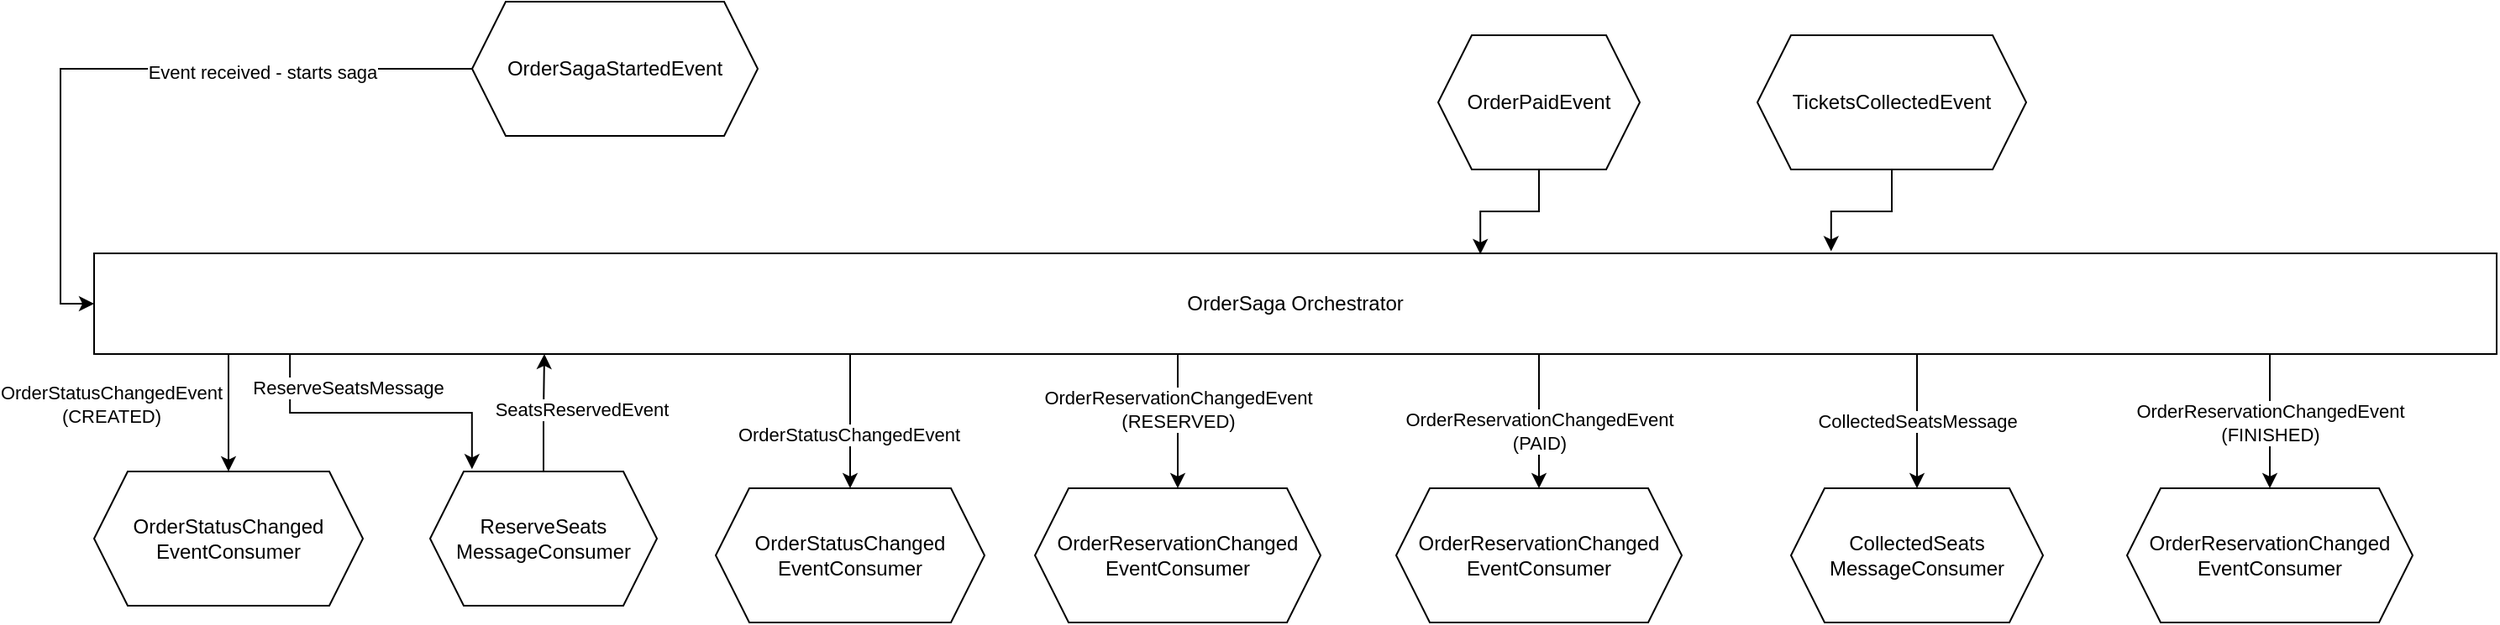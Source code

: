 <mxfile version="18.0.0" type="device" pages="4"><diagram id="8Aqk1oKVkwA3UuF7QrFr" name="Happy path"><mxGraphModel dx="1673" dy="1996" grid="1" gridSize="10" guides="1" tooltips="1" connect="1" arrows="1" fold="1" page="1" pageScale="1" pageWidth="850" pageHeight="1100" math="0" shadow="0"><root><mxCell id="0"/><mxCell id="1" parent="0"/><mxCell id="0vGVAWkNPpgF9zbjtXAE-17" style="edgeStyle=orthogonalEdgeStyle;rounded=0;orthogonalLoop=1;jettySize=auto;html=1;entryX=0.5;entryY=0;entryDx=0;entryDy=0;" parent="1" source="0vGVAWkNPpgF9zbjtXAE-11" target="0vGVAWkNPpgF9zbjtXAE-16" edge="1"><mxGeometry relative="1" as="geometry"><Array as="points"><mxPoint x="260" y="120"/><mxPoint x="260" y="120"/></Array></mxGeometry></mxCell><mxCell id="0vGVAWkNPpgF9zbjtXAE-19" value="OrderStatusChangedEvent&lt;br&gt;(CREATED)" style="edgeLabel;html=1;align=center;verticalAlign=middle;resizable=0;points=[];" parent="0vGVAWkNPpgF9zbjtXAE-17" vertex="1" connectable="0"><mxGeometry x="-0.28" relative="1" as="geometry"><mxPoint x="-70" y="5" as="offset"/></mxGeometry></mxCell><mxCell id="0vGVAWkNPpgF9zbjtXAE-21" style="edgeStyle=orthogonalEdgeStyle;rounded=0;orthogonalLoop=1;jettySize=auto;html=1;entryX=0.21;entryY=-0.017;entryDx=0;entryDy=0;entryPerimeter=0;" parent="1" edge="1"><mxGeometry relative="1" as="geometry"><mxPoint x="296.58" y="110" as="sourcePoint"/><mxPoint x="404.93" y="178.64" as="targetPoint"/><Array as="points"><mxPoint x="296.58" y="145"/><mxPoint x="404.58" y="145"/></Array></mxGeometry></mxCell><mxCell id="0vGVAWkNPpgF9zbjtXAE-22" value="ReserveSeatsMessage" style="edgeLabel;html=1;align=center;verticalAlign=middle;resizable=0;points=[];" parent="0vGVAWkNPpgF9zbjtXAE-21" vertex="1" connectable="0"><mxGeometry x="-0.313" y="2" relative="1" as="geometry"><mxPoint x="8" y="-13" as="offset"/></mxGeometry></mxCell><mxCell id="0vGVAWkNPpgF9zbjtXAE-29" style="edgeStyle=orthogonalEdgeStyle;rounded=0;orthogonalLoop=1;jettySize=auto;html=1;entryX=0.5;entryY=0;entryDx=0;entryDy=0;" parent="1" source="0vGVAWkNPpgF9zbjtXAE-11" target="0vGVAWkNPpgF9zbjtXAE-28" edge="1"><mxGeometry relative="1" as="geometry"><Array as="points"><mxPoint x="630" y="120"/><mxPoint x="630" y="120"/></Array></mxGeometry></mxCell><mxCell id="0vGVAWkNPpgF9zbjtXAE-30" value="&lt;span style=&quot;color: rgba(0 , 0 , 0 , 0) ; font-family: monospace ; font-size: 0px ; background-color: rgb(248 , 249 , 250)&quot;&gt;%3CmxGraphModel%3E%3Croot%3E%3CmxCell%20id%3D%220%22%2F%3E%3CmxCell%20id%3D%221%22%20parent%3D%220%22%2F%3E%3CmxCell%20id%3D%222%22%20value%3D%22OrderStatusChangedEvent%22%20style%3D%22edgeLabel%3Bhtml%3D1%3Balign%3Dcenter%3BverticalAlign%3Dmiddle%3Bresizable%3D0%3Bpoints%3D%5B%5D%3B%22%20vertex%3D%221%22%20connectable%3D%220%22%20parent%3D%221%22%3E%3CmxGeometry%20x%3D%22190%22%20y%3D%22140%22%20as%3D%22geometry%22%2F%3E%3C%2FmxCell%3E%3C%2Froot%3E%3C%2FmxGraphModel%3E&lt;/span&gt;" style="edgeLabel;html=1;align=center;verticalAlign=middle;resizable=0;points=[];" parent="0vGVAWkNPpgF9zbjtXAE-29" vertex="1" connectable="0"><mxGeometry x="0.25" y="1" relative="1" as="geometry"><mxPoint as="offset"/></mxGeometry></mxCell><mxCell id="0vGVAWkNPpgF9zbjtXAE-31" value="OrderStatusChangedEvent" style="edgeLabel;html=1;align=center;verticalAlign=middle;resizable=0;points=[];" parent="0vGVAWkNPpgF9zbjtXAE-29" vertex="1" connectable="0"><mxGeometry x="0.2" y="-1" relative="1" as="geometry"><mxPoint as="offset"/></mxGeometry></mxCell><mxCell id="0vGVAWkNPpgF9zbjtXAE-33" style="edgeStyle=orthogonalEdgeStyle;rounded=0;orthogonalLoop=1;jettySize=auto;html=1;" parent="1" source="0vGVAWkNPpgF9zbjtXAE-11" target="0vGVAWkNPpgF9zbjtXAE-32" edge="1"><mxGeometry relative="1" as="geometry"><Array as="points"><mxPoint x="825" y="150"/><mxPoint x="825" y="150"/></Array></mxGeometry></mxCell><mxCell id="0vGVAWkNPpgF9zbjtXAE-34" value="OrderReservationChangedEvent&lt;br&gt;(RESERVED)" style="edgeLabel;html=1;align=center;verticalAlign=middle;resizable=0;points=[];" parent="0vGVAWkNPpgF9zbjtXAE-33" vertex="1" connectable="0"><mxGeometry x="-0.176" relative="1" as="geometry"><mxPoint as="offset"/></mxGeometry></mxCell><mxCell id="0vGVAWkNPpgF9zbjtXAE-39" style="edgeStyle=orthogonalEdgeStyle;rounded=0;orthogonalLoop=1;jettySize=auto;html=1;entryX=0.5;entryY=0;entryDx=0;entryDy=0;" parent="1" source="0vGVAWkNPpgF9zbjtXAE-11" target="0vGVAWkNPpgF9zbjtXAE-38" edge="1"><mxGeometry relative="1" as="geometry"><Array as="points"><mxPoint x="1040" y="140"/><mxPoint x="1040" y="140"/></Array></mxGeometry></mxCell><mxCell id="0vGVAWkNPpgF9zbjtXAE-40" value="OrderReservationChangedEvent&lt;br&gt;(PAID)" style="edgeLabel;html=1;align=center;verticalAlign=middle;resizable=0;points=[];" parent="0vGVAWkNPpgF9zbjtXAE-39" vertex="1" connectable="0"><mxGeometry x="0.142" relative="1" as="geometry"><mxPoint as="offset"/></mxGeometry></mxCell><mxCell id="0vGVAWkNPpgF9zbjtXAE-51" style="edgeStyle=orthogonalEdgeStyle;rounded=0;orthogonalLoop=1;jettySize=auto;html=1;" parent="1" source="0vGVAWkNPpgF9zbjtXAE-11" target="0vGVAWkNPpgF9zbjtXAE-46" edge="1"><mxGeometry relative="1" as="geometry"><Array as="points"><mxPoint x="1265" y="130"/><mxPoint x="1265" y="130"/></Array></mxGeometry></mxCell><mxCell id="0vGVAWkNPpgF9zbjtXAE-52" value="CollectedSeatsMessage" style="edgeLabel;html=1;align=center;verticalAlign=middle;resizable=0;points=[];" parent="0vGVAWkNPpgF9zbjtXAE-51" vertex="1" connectable="0"><mxGeometry x="-0.292" y="1" relative="1" as="geometry"><mxPoint x="-1" y="11" as="offset"/></mxGeometry></mxCell><mxCell id="0vGVAWkNPpgF9zbjtXAE-11" value="OrderSaga Orchestrator" style="rounded=0;whiteSpace=wrap;html=1;" parent="1" vertex="1"><mxGeometry x="180" y="50" width="1430" height="60" as="geometry"/></mxCell><mxCell id="0vGVAWkNPpgF9zbjtXAE-14" style="edgeStyle=orthogonalEdgeStyle;rounded=0;orthogonalLoop=1;jettySize=auto;html=1;entryX=0;entryY=0.5;entryDx=0;entryDy=0;" parent="1" source="0vGVAWkNPpgF9zbjtXAE-12" target="0vGVAWkNPpgF9zbjtXAE-11" edge="1"><mxGeometry relative="1" as="geometry"><Array as="points"><mxPoint x="160" y="-60"/><mxPoint x="160" y="80"/></Array></mxGeometry></mxCell><mxCell id="0vGVAWkNPpgF9zbjtXAE-15" value="Event received - starts saga" style="edgeLabel;html=1;align=center;verticalAlign=middle;resizable=0;points=[];" parent="0vGVAWkNPpgF9zbjtXAE-14" vertex="1" connectable="0"><mxGeometry x="0.291" relative="1" as="geometry"><mxPoint x="120" y="-15" as="offset"/></mxGeometry></mxCell><mxCell id="0vGVAWkNPpgF9zbjtXAE-12" value="OrderSagaStartedEvent" style="shape=hexagon;perimeter=hexagonPerimeter2;whiteSpace=wrap;html=1;fixedSize=1;" parent="1" vertex="1"><mxGeometry x="405" y="-100" width="170" height="80" as="geometry"/></mxCell><mxCell id="0vGVAWkNPpgF9zbjtXAE-16" value="OrderStatusChanged&lt;br&gt;EventConsumer" style="shape=hexagon;perimeter=hexagonPerimeter2;whiteSpace=wrap;html=1;fixedSize=1;" parent="1" vertex="1"><mxGeometry x="180" y="180" width="160" height="80" as="geometry"/></mxCell><mxCell id="0vGVAWkNPpgF9zbjtXAE-23" style="edgeStyle=orthogonalEdgeStyle;rounded=0;orthogonalLoop=1;jettySize=auto;html=1;" parent="1" source="0vGVAWkNPpgF9zbjtXAE-20" edge="1"><mxGeometry relative="1" as="geometry"><mxPoint x="448" y="110" as="targetPoint"/><Array as="points"><mxPoint x="448" y="145"/><mxPoint x="448" y="110"/></Array></mxGeometry></mxCell><mxCell id="0vGVAWkNPpgF9zbjtXAE-24" value="SeatsReservedEvent" style="edgeLabel;html=1;align=center;verticalAlign=middle;resizable=0;points=[];" parent="0vGVAWkNPpgF9zbjtXAE-23" vertex="1" connectable="0"><mxGeometry x="0.282" y="-1" relative="1" as="geometry"><mxPoint x="21" y="7" as="offset"/></mxGeometry></mxCell><mxCell id="0vGVAWkNPpgF9zbjtXAE-20" value="ReserveSeats&lt;br&gt;MessageConsumer" style="shape=hexagon;perimeter=hexagonPerimeter2;whiteSpace=wrap;html=1;fixedSize=1;" parent="1" vertex="1"><mxGeometry x="380" y="180" width="135" height="80" as="geometry"/></mxCell><mxCell id="0vGVAWkNPpgF9zbjtXAE-28" value="OrderStatusChanged&lt;br&gt;EventConsumer" style="shape=hexagon;perimeter=hexagonPerimeter2;whiteSpace=wrap;html=1;fixedSize=1;" parent="1" vertex="1"><mxGeometry x="550" y="190" width="160" height="80" as="geometry"/></mxCell><mxCell id="0vGVAWkNPpgF9zbjtXAE-32" value="OrderReservationChanged&lt;br&gt;EventConsumer" style="shape=hexagon;perimeter=hexagonPerimeter2;whiteSpace=wrap;html=1;fixedSize=1;" parent="1" vertex="1"><mxGeometry x="740" y="190" width="170" height="80" as="geometry"/></mxCell><mxCell id="0vGVAWkNPpgF9zbjtXAE-36" style="edgeStyle=orthogonalEdgeStyle;rounded=0;orthogonalLoop=1;jettySize=auto;html=1;entryX=0.577;entryY=0.008;entryDx=0;entryDy=0;entryPerimeter=0;" parent="1" source="0vGVAWkNPpgF9zbjtXAE-35" target="0vGVAWkNPpgF9zbjtXAE-11" edge="1"><mxGeometry relative="1" as="geometry"/></mxCell><mxCell id="0vGVAWkNPpgF9zbjtXAE-35" value="OrderPaidEvent" style="shape=hexagon;perimeter=hexagonPerimeter2;whiteSpace=wrap;html=1;fixedSize=1;" parent="1" vertex="1"><mxGeometry x="980" y="-80" width="120" height="80" as="geometry"/></mxCell><mxCell id="0vGVAWkNPpgF9zbjtXAE-38" value="OrderReservationChanged&lt;br&gt;EventConsumer" style="shape=hexagon;perimeter=hexagonPerimeter2;whiteSpace=wrap;html=1;fixedSize=1;" parent="1" vertex="1"><mxGeometry x="955" y="190" width="170" height="80" as="geometry"/></mxCell><mxCell id="0vGVAWkNPpgF9zbjtXAE-42" style="edgeStyle=orthogonalEdgeStyle;rounded=0;orthogonalLoop=1;jettySize=auto;html=1;entryX=0.723;entryY=-0.021;entryDx=0;entryDy=0;entryPerimeter=0;" parent="1" source="0vGVAWkNPpgF9zbjtXAE-41" target="0vGVAWkNPpgF9zbjtXAE-11" edge="1"><mxGeometry relative="1" as="geometry"/></mxCell><mxCell id="0vGVAWkNPpgF9zbjtXAE-41" value="TicketsCollectedEvent" style="shape=hexagon;perimeter=hexagonPerimeter2;whiteSpace=wrap;html=1;fixedSize=1;" parent="1" vertex="1"><mxGeometry x="1170" y="-80" width="160" height="80" as="geometry"/></mxCell><mxCell id="0vGVAWkNPpgF9zbjtXAE-46" value="CollectedSeats&lt;br&gt;MessageConsumer" style="shape=hexagon;perimeter=hexagonPerimeter2;whiteSpace=wrap;html=1;fixedSize=1;" parent="1" vertex="1"><mxGeometry x="1190" y="190" width="150" height="80" as="geometry"/></mxCell><mxCell id="0vGVAWkNPpgF9zbjtXAE-48" style="edgeStyle=orthogonalEdgeStyle;rounded=0;orthogonalLoop=1;jettySize=auto;html=1;entryX=0.5;entryY=0;entryDx=0;entryDy=0;" parent="1" target="0vGVAWkNPpgF9zbjtXAE-50" edge="1"><mxGeometry relative="1" as="geometry"><mxPoint x="1475" y="110" as="sourcePoint"/><Array as="points"><mxPoint x="1475" y="150"/><mxPoint x="1475" y="150"/></Array></mxGeometry></mxCell><mxCell id="0vGVAWkNPpgF9zbjtXAE-49" value="OrderReservationChangedEvent&lt;br&gt;(FINISHED)" style="edgeLabel;html=1;align=center;verticalAlign=middle;resizable=0;points=[];" parent="0vGVAWkNPpgF9zbjtXAE-48" vertex="1" connectable="0"><mxGeometry x="0.233" relative="1" as="geometry"><mxPoint y="-9" as="offset"/></mxGeometry></mxCell><mxCell id="0vGVAWkNPpgF9zbjtXAE-50" value="OrderReservationChanged&lt;br&gt;EventConsumer" style="shape=hexagon;perimeter=hexagonPerimeter2;whiteSpace=wrap;html=1;fixedSize=1;" parent="1" vertex="1"><mxGeometry x="1390" y="190" width="170" height="80" as="geometry"/></mxCell></root></mxGraphModel></diagram><diagram id="GhT7VVi6SAv2At4b1DjP" name="Reservation of seats failed"><mxGraphModel dx="1422" dy="1862" grid="1" gridSize="10" guides="1" tooltips="1" connect="1" arrows="1" fold="1" page="1" pageScale="1" pageWidth="850" pageHeight="1100" math="0" shadow="0"><root><mxCell id="0"/><mxCell id="1" parent="0"/><mxCell id="F_nuHLuOwWAxCvAClnSP-1" style="edgeStyle=orthogonalEdgeStyle;rounded=0;orthogonalLoop=1;jettySize=auto;html=1;entryX=0.5;entryY=0;entryDx=0;entryDy=0;" parent="1" source="F_nuHLuOwWAxCvAClnSP-14" target="F_nuHLuOwWAxCvAClnSP-18" edge="1"><mxGeometry relative="1" as="geometry"><Array as="points"><mxPoint x="260" y="120"/><mxPoint x="260" y="120"/></Array></mxGeometry></mxCell><mxCell id="F_nuHLuOwWAxCvAClnSP-2" value="OrderStatusChangedEvent&lt;br&gt;(CREATED)" style="edgeLabel;html=1;align=center;verticalAlign=middle;resizable=0;points=[];" parent="F_nuHLuOwWAxCvAClnSP-1" vertex="1" connectable="0"><mxGeometry x="-0.28" relative="1" as="geometry"><mxPoint x="-70" y="5" as="offset"/></mxGeometry></mxCell><mxCell id="F_nuHLuOwWAxCvAClnSP-3" style="edgeStyle=orthogonalEdgeStyle;rounded=0;orthogonalLoop=1;jettySize=auto;html=1;entryX=0.21;entryY=-0.017;entryDx=0;entryDy=0;entryPerimeter=0;" parent="1" edge="1"><mxGeometry relative="1" as="geometry"><mxPoint x="296.58" y="110" as="sourcePoint"/><mxPoint x="404.93" y="178.64" as="targetPoint"/><Array as="points"><mxPoint x="296.58" y="145"/><mxPoint x="404.58" y="145"/></Array></mxGeometry></mxCell><mxCell id="F_nuHLuOwWAxCvAClnSP-4" value="ReserveSeatsMessage" style="edgeLabel;html=1;align=center;verticalAlign=middle;resizable=0;points=[];" parent="F_nuHLuOwWAxCvAClnSP-3" vertex="1" connectable="0"><mxGeometry x="-0.313" y="2" relative="1" as="geometry"><mxPoint x="8" y="-13" as="offset"/></mxGeometry></mxCell><mxCell id="F_nuHLuOwWAxCvAClnSP-36" style="edgeStyle=orthogonalEdgeStyle;rounded=0;orthogonalLoop=1;jettySize=auto;html=1;entryX=0.5;entryY=0;entryDx=0;entryDy=0;" parent="1" source="F_nuHLuOwWAxCvAClnSP-14" target="F_nuHLuOwWAxCvAClnSP-35" edge="1"><mxGeometry relative="1" as="geometry"><Array as="points"><mxPoint x="720" y="180"/></Array></mxGeometry></mxCell><mxCell id="F_nuHLuOwWAxCvAClnSP-37" value="OrderStatusChangedEvent&lt;br&gt;(FAILED)" style="edgeLabel;html=1;align=center;verticalAlign=middle;resizable=0;points=[];" parent="F_nuHLuOwWAxCvAClnSP-36" vertex="1" connectable="0"><mxGeometry x="0.317" y="4" relative="1" as="geometry"><mxPoint x="-4" y="-16" as="offset"/></mxGeometry></mxCell><mxCell id="F_nuHLuOwWAxCvAClnSP-14" value="OrderSaga Orchestrator" style="rounded=0;whiteSpace=wrap;html=1;" parent="1" vertex="1"><mxGeometry x="180" y="50" width="620" height="60" as="geometry"/></mxCell><mxCell id="F_nuHLuOwWAxCvAClnSP-15" style="edgeStyle=orthogonalEdgeStyle;rounded=0;orthogonalLoop=1;jettySize=auto;html=1;entryX=0;entryY=0.5;entryDx=0;entryDy=0;" parent="1" source="F_nuHLuOwWAxCvAClnSP-17" target="F_nuHLuOwWAxCvAClnSP-14" edge="1"><mxGeometry relative="1" as="geometry"><Array as="points"><mxPoint x="160" y="-60"/><mxPoint x="160" y="80"/></Array></mxGeometry></mxCell><mxCell id="F_nuHLuOwWAxCvAClnSP-16" value="Event received - starts saga" style="edgeLabel;html=1;align=center;verticalAlign=middle;resizable=0;points=[];" parent="F_nuHLuOwWAxCvAClnSP-15" vertex="1" connectable="0"><mxGeometry x="0.291" relative="1" as="geometry"><mxPoint x="120" y="-6" as="offset"/></mxGeometry></mxCell><mxCell id="F_nuHLuOwWAxCvAClnSP-17" value="OrderSagaStartedEvent" style="shape=hexagon;perimeter=hexagonPerimeter2;whiteSpace=wrap;html=1;fixedSize=1;" parent="1" vertex="1"><mxGeometry x="405" y="-100" width="170" height="80" as="geometry"/></mxCell><mxCell id="F_nuHLuOwWAxCvAClnSP-18" value="OrderStatusChanged&lt;br&gt;EventConsumer" style="shape=hexagon;perimeter=hexagonPerimeter2;whiteSpace=wrap;html=1;fixedSize=1;" parent="1" vertex="1"><mxGeometry x="180" y="180" width="160" height="80" as="geometry"/></mxCell><mxCell id="F_nuHLuOwWAxCvAClnSP-33" style="edgeStyle=orthogonalEdgeStyle;rounded=0;orthogonalLoop=1;jettySize=auto;html=1;" parent="1" source="F_nuHLuOwWAxCvAClnSP-21" edge="1"><mxGeometry relative="1" as="geometry"><mxPoint x="448" y="120" as="targetPoint"/></mxGeometry></mxCell><mxCell id="F_nuHLuOwWAxCvAClnSP-34" value="SeatsReservationRejectedEvent" style="edgeLabel;html=1;align=center;verticalAlign=middle;resizable=0;points=[];" parent="F_nuHLuOwWAxCvAClnSP-33" vertex="1" connectable="0"><mxGeometry x="-0.275" y="-1" relative="1" as="geometry"><mxPoint x="82" y="-8" as="offset"/></mxGeometry></mxCell><mxCell id="F_nuHLuOwWAxCvAClnSP-21" value="ReserveSeats&lt;br&gt;MessageConsumer" style="shape=hexagon;perimeter=hexagonPerimeter2;whiteSpace=wrap;html=1;fixedSize=1;" parent="1" vertex="1"><mxGeometry x="380" y="180" width="135" height="80" as="geometry"/></mxCell><mxCell id="F_nuHLuOwWAxCvAClnSP-35" value="OrderStatusChanged&lt;br&gt;EventConsumer" style="shape=hexagon;perimeter=hexagonPerimeter2;whiteSpace=wrap;html=1;fixedSize=1;" parent="1" vertex="1"><mxGeometry x="640" y="180" width="160" height="80" as="geometry"/></mxCell></root></mxGraphModel></diagram><diagram id="JMdaFp5V2_ytpZt5IXB1" name="Order cancelled - before payment"><mxGraphModel dx="1422" dy="1862" grid="1" gridSize="10" guides="1" tooltips="1" connect="1" arrows="1" fold="1" page="1" pageScale="1" pageWidth="850" pageHeight="1100" math="0" shadow="0"><root><mxCell id="0"/><mxCell id="1" parent="0"/><mxCell id="n4nNn3lkwGMtzFXOKCyg-1" style="edgeStyle=orthogonalEdgeStyle;rounded=0;orthogonalLoop=1;jettySize=auto;html=1;entryX=0.5;entryY=0;entryDx=0;entryDy=0;" parent="1" source="n4nNn3lkwGMtzFXOKCyg-14" target="n4nNn3lkwGMtzFXOKCyg-18" edge="1"><mxGeometry relative="1" as="geometry"><Array as="points"><mxPoint x="260" y="120"/><mxPoint x="260" y="120"/></Array></mxGeometry></mxCell><mxCell id="n4nNn3lkwGMtzFXOKCyg-2" value="OrderStatusChangedEvent&lt;br&gt;(CREATED)" style="edgeLabel;html=1;align=center;verticalAlign=middle;resizable=0;points=[];" parent="n4nNn3lkwGMtzFXOKCyg-1" vertex="1" connectable="0"><mxGeometry x="-0.28" relative="1" as="geometry"><mxPoint x="-70" y="5" as="offset"/></mxGeometry></mxCell><mxCell id="n4nNn3lkwGMtzFXOKCyg-3" style="edgeStyle=orthogonalEdgeStyle;rounded=0;orthogonalLoop=1;jettySize=auto;html=1;entryX=0.21;entryY=-0.017;entryDx=0;entryDy=0;entryPerimeter=0;" parent="1" edge="1"><mxGeometry relative="1" as="geometry"><mxPoint x="296.58" y="110" as="sourcePoint"/><mxPoint x="404.93" y="178.64" as="targetPoint"/><Array as="points"><mxPoint x="296.58" y="145"/><mxPoint x="404.58" y="145"/></Array></mxGeometry></mxCell><mxCell id="n4nNn3lkwGMtzFXOKCyg-4" value="ReserveSeatsMessage" style="edgeLabel;html=1;align=center;verticalAlign=middle;resizable=0;points=[];" parent="n4nNn3lkwGMtzFXOKCyg-3" vertex="1" connectable="0"><mxGeometry x="-0.313" y="2" relative="1" as="geometry"><mxPoint x="8" y="-13" as="offset"/></mxGeometry></mxCell><mxCell id="n4nNn3lkwGMtzFXOKCyg-5" style="edgeStyle=orthogonalEdgeStyle;rounded=0;orthogonalLoop=1;jettySize=auto;html=1;entryX=0.5;entryY=0;entryDx=0;entryDy=0;" parent="1" source="n4nNn3lkwGMtzFXOKCyg-14" target="n4nNn3lkwGMtzFXOKCyg-22" edge="1"><mxGeometry relative="1" as="geometry"><Array as="points"><mxPoint x="630" y="120"/><mxPoint x="630" y="120"/></Array></mxGeometry></mxCell><mxCell id="n4nNn3lkwGMtzFXOKCyg-6" value="&lt;span style=&quot;color: rgba(0 , 0 , 0 , 0) ; font-family: monospace ; font-size: 0px ; background-color: rgb(248 , 249 , 250)&quot;&gt;%3CmxGraphModel%3E%3Croot%3E%3CmxCell%20id%3D%220%22%2F%3E%3CmxCell%20id%3D%221%22%20parent%3D%220%22%2F%3E%3CmxCell%20id%3D%222%22%20value%3D%22OrderStatusChangedEvent%22%20style%3D%22edgeLabel%3Bhtml%3D1%3Balign%3Dcenter%3BverticalAlign%3Dmiddle%3Bresizable%3D0%3Bpoints%3D%5B%5D%3B%22%20vertex%3D%221%22%20connectable%3D%220%22%20parent%3D%221%22%3E%3CmxGeometry%20x%3D%22190%22%20y%3D%22140%22%20as%3D%22geometry%22%2F%3E%3C%2FmxCell%3E%3C%2Froot%3E%3C%2FmxGraphModel%3E&lt;/span&gt;" style="edgeLabel;html=1;align=center;verticalAlign=middle;resizable=0;points=[];" parent="n4nNn3lkwGMtzFXOKCyg-5" vertex="1" connectable="0"><mxGeometry x="0.25" y="1" relative="1" as="geometry"><mxPoint as="offset"/></mxGeometry></mxCell><mxCell id="n4nNn3lkwGMtzFXOKCyg-7" value="OrderStatusChangedEvent" style="edgeLabel;html=1;align=center;verticalAlign=middle;resizable=0;points=[];" parent="n4nNn3lkwGMtzFXOKCyg-5" vertex="1" connectable="0"><mxGeometry x="0.2" y="-1" relative="1" as="geometry"><mxPoint as="offset"/></mxGeometry></mxCell><mxCell id="n4nNn3lkwGMtzFXOKCyg-8" style="edgeStyle=orthogonalEdgeStyle;rounded=0;orthogonalLoop=1;jettySize=auto;html=1;" parent="1" source="n4nNn3lkwGMtzFXOKCyg-14" target="n4nNn3lkwGMtzFXOKCyg-23" edge="1"><mxGeometry relative="1" as="geometry"><Array as="points"><mxPoint x="825" y="150"/><mxPoint x="825" y="150"/></Array></mxGeometry></mxCell><mxCell id="n4nNn3lkwGMtzFXOKCyg-9" value="OrderReservationChangedEvent&lt;br&gt;(RESERVED)" style="edgeLabel;html=1;align=center;verticalAlign=middle;resizable=0;points=[];" parent="n4nNn3lkwGMtzFXOKCyg-8" vertex="1" connectable="0"><mxGeometry x="-0.176" relative="1" as="geometry"><mxPoint as="offset"/></mxGeometry></mxCell><mxCell id="n4nNn3lkwGMtzFXOKCyg-36" style="edgeStyle=orthogonalEdgeStyle;rounded=0;orthogonalLoop=1;jettySize=auto;html=1;entryX=0.5;entryY=0;entryDx=0;entryDy=0;" parent="1" source="n4nNn3lkwGMtzFXOKCyg-14" target="n4nNn3lkwGMtzFXOKCyg-35" edge="1"><mxGeometry relative="1" as="geometry"><Array as="points"><mxPoint x="1165" y="140"/><mxPoint x="1165" y="140"/></Array></mxGeometry></mxCell><mxCell id="n4nNn3lkwGMtzFXOKCyg-37" value="OrderReservationChangedEvent&lt;br&gt;(CANCELLED)" style="edgeLabel;html=1;align=center;verticalAlign=middle;resizable=0;points=[];" parent="n4nNn3lkwGMtzFXOKCyg-36" vertex="1" connectable="0"><mxGeometry x="0.189" relative="1" as="geometry"><mxPoint as="offset"/></mxGeometry></mxCell><mxCell id="n4nNn3lkwGMtzFXOKCyg-39" style="edgeStyle=orthogonalEdgeStyle;rounded=0;orthogonalLoop=1;jettySize=auto;html=1;entryX=0.5;entryY=0;entryDx=0;entryDy=0;" parent="1" source="n4nNn3lkwGMtzFXOKCyg-14" target="n4nNn3lkwGMtzFXOKCyg-38" edge="1"><mxGeometry relative="1" as="geometry"><Array as="points"><mxPoint x="1370" y="140"/><mxPoint x="1370" y="140"/></Array></mxGeometry></mxCell><mxCell id="n4nNn3lkwGMtzFXOKCyg-40" value="ReleaseSeatsMessage" style="edgeLabel;html=1;align=center;verticalAlign=middle;resizable=0;points=[];" parent="n4nNn3lkwGMtzFXOKCyg-39" vertex="1" connectable="0"><mxGeometry x="0.211" y="1" relative="1" as="geometry"><mxPoint x="-1" y="-14" as="offset"/></mxGeometry></mxCell><mxCell id="n4nNn3lkwGMtzFXOKCyg-14" value="OrderSaga Orchestrator" style="rounded=0;whiteSpace=wrap;html=1;" parent="1" vertex="1"><mxGeometry x="180" y="50" width="1430" height="60" as="geometry"/></mxCell><mxCell id="n4nNn3lkwGMtzFXOKCyg-15" style="edgeStyle=orthogonalEdgeStyle;rounded=0;orthogonalLoop=1;jettySize=auto;html=1;entryX=0;entryY=0.5;entryDx=0;entryDy=0;" parent="1" source="n4nNn3lkwGMtzFXOKCyg-17" target="n4nNn3lkwGMtzFXOKCyg-14" edge="1"><mxGeometry relative="1" as="geometry"><Array as="points"><mxPoint x="160" y="80"/></Array></mxGeometry></mxCell><mxCell id="n4nNn3lkwGMtzFXOKCyg-16" value="Event received - starts saga" style="edgeLabel;html=1;align=center;verticalAlign=middle;resizable=0;points=[];" parent="n4nNn3lkwGMtzFXOKCyg-15" vertex="1" connectable="0"><mxGeometry x="0.291" relative="1" as="geometry"><mxPoint x="80" y="-15" as="offset"/></mxGeometry></mxCell><mxCell id="n4nNn3lkwGMtzFXOKCyg-17" value="OrderSagaStartedEvent" style="shape=hexagon;perimeter=hexagonPerimeter2;whiteSpace=wrap;html=1;fixedSize=1;" parent="1" vertex="1"><mxGeometry x="80" y="-120" width="170" height="80" as="geometry"/></mxCell><mxCell id="n4nNn3lkwGMtzFXOKCyg-18" value="OrderStatusChanged&lt;br&gt;EventConsumer" style="shape=hexagon;perimeter=hexagonPerimeter2;whiteSpace=wrap;html=1;fixedSize=1;" parent="1" vertex="1"><mxGeometry x="180" y="180" width="160" height="80" as="geometry"/></mxCell><mxCell id="n4nNn3lkwGMtzFXOKCyg-19" style="edgeStyle=orthogonalEdgeStyle;rounded=0;orthogonalLoop=1;jettySize=auto;html=1;" parent="1" source="n4nNn3lkwGMtzFXOKCyg-21" edge="1"><mxGeometry relative="1" as="geometry"><mxPoint x="448" y="110" as="targetPoint"/><Array as="points"><mxPoint x="448" y="145"/><mxPoint x="448" y="110"/></Array></mxGeometry></mxCell><mxCell id="n4nNn3lkwGMtzFXOKCyg-20" value="SeatsReservedEvent" style="edgeLabel;html=1;align=center;verticalAlign=middle;resizable=0;points=[];" parent="n4nNn3lkwGMtzFXOKCyg-19" vertex="1" connectable="0"><mxGeometry x="0.282" y="-1" relative="1" as="geometry"><mxPoint x="21" y="7" as="offset"/></mxGeometry></mxCell><mxCell id="n4nNn3lkwGMtzFXOKCyg-21" value="ReserveSeats&lt;br&gt;MessageConsumer" style="shape=hexagon;perimeter=hexagonPerimeter2;whiteSpace=wrap;html=1;fixedSize=1;" parent="1" vertex="1"><mxGeometry x="380" y="180" width="135" height="80" as="geometry"/></mxCell><mxCell id="n4nNn3lkwGMtzFXOKCyg-22" value="OrderStatusChanged&lt;br&gt;EventConsumer" style="shape=hexagon;perimeter=hexagonPerimeter2;whiteSpace=wrap;html=1;fixedSize=1;" parent="1" vertex="1"><mxGeometry x="550" y="190" width="160" height="80" as="geometry"/></mxCell><mxCell id="n4nNn3lkwGMtzFXOKCyg-23" value="OrderReservationChanged&lt;br&gt;EventConsumer" style="shape=hexagon;perimeter=hexagonPerimeter2;whiteSpace=wrap;html=1;fixedSize=1;" parent="1" vertex="1"><mxGeometry x="740" y="190" width="170" height="80" as="geometry"/></mxCell><mxCell id="n4nNn3lkwGMtzFXOKCyg-34" style="edgeStyle=orthogonalEdgeStyle;rounded=0;orthogonalLoop=1;jettySize=auto;html=1;entryX=0.626;entryY=-0.003;entryDx=0;entryDy=0;entryPerimeter=0;" parent="1" source="n4nNn3lkwGMtzFXOKCyg-33" target="n4nNn3lkwGMtzFXOKCyg-14" edge="1"><mxGeometry relative="1" as="geometry"/></mxCell><mxCell id="n4nNn3lkwGMtzFXOKCyg-33" value="OrderCancelledEvent" style="shape=hexagon;perimeter=hexagonPerimeter2;whiteSpace=wrap;html=1;fixedSize=1;fillColor=#f8cecc;strokeColor=#b85450;" parent="1" vertex="1"><mxGeometry x="1050" y="-80" width="120" height="80" as="geometry"/></mxCell><mxCell id="n4nNn3lkwGMtzFXOKCyg-35" value="OrderReservationChanged&lt;br&gt;EventConsumer" style="shape=hexagon;perimeter=hexagonPerimeter2;whiteSpace=wrap;html=1;fixedSize=1;fillColor=#f8cecc;strokeColor=#b85450;" parent="1" vertex="1"><mxGeometry x="1080" y="200" width="170" height="80" as="geometry"/></mxCell><mxCell id="n4nNn3lkwGMtzFXOKCyg-38" value="ReleaseSeats&lt;br&gt;MessageConsumer" style="shape=hexagon;perimeter=hexagonPerimeter2;whiteSpace=wrap;html=1;fixedSize=1;fillColor=#f8cecc;strokeColor=#b85450;" parent="1" vertex="1"><mxGeometry x="1310" y="200" width="120" height="80" as="geometry"/></mxCell></root></mxGraphModel></diagram><diagram id="BBmlDxws_DP1YKd2KJ-5" name="Order cancelled - after payment"><mxGraphModel dx="1673" dy="1929" grid="1" gridSize="10" guides="1" tooltips="1" connect="1" arrows="1" fold="1" page="1" pageScale="1" pageWidth="850" pageHeight="1100" math="0" shadow="0"><root><mxCell id="0"/><mxCell id="1" parent="0"/><mxCell id="jAV29e6ZVsbyv0rFrAvX-1" style="edgeStyle=orthogonalEdgeStyle;rounded=0;orthogonalLoop=1;jettySize=auto;html=1;entryX=0.5;entryY=0;entryDx=0;entryDy=0;" edge="1" parent="1" source="jAV29e6ZVsbyv0rFrAvX-14" target="jAV29e6ZVsbyv0rFrAvX-18"><mxGeometry relative="1" as="geometry"><Array as="points"><mxPoint x="260" y="120"/><mxPoint x="260" y="120"/></Array></mxGeometry></mxCell><mxCell id="jAV29e6ZVsbyv0rFrAvX-2" value="OrderStatusChangedEvent&lt;br&gt;(CREATED)" style="edgeLabel;html=1;align=center;verticalAlign=middle;resizable=0;points=[];" vertex="1" connectable="0" parent="jAV29e6ZVsbyv0rFrAvX-1"><mxGeometry x="-0.28" relative="1" as="geometry"><mxPoint x="-70" y="5" as="offset"/></mxGeometry></mxCell><mxCell id="jAV29e6ZVsbyv0rFrAvX-3" style="edgeStyle=orthogonalEdgeStyle;rounded=0;orthogonalLoop=1;jettySize=auto;html=1;entryX=0.21;entryY=-0.017;entryDx=0;entryDy=0;entryPerimeter=0;" edge="1" parent="1"><mxGeometry relative="1" as="geometry"><mxPoint x="296.58" y="110" as="sourcePoint"/><mxPoint x="404.93" y="178.64" as="targetPoint"/><Array as="points"><mxPoint x="296.58" y="145"/><mxPoint x="404.58" y="145"/></Array></mxGeometry></mxCell><mxCell id="jAV29e6ZVsbyv0rFrAvX-4" value="ReserveSeatsMessage" style="edgeLabel;html=1;align=center;verticalAlign=middle;resizable=0;points=[];" vertex="1" connectable="0" parent="jAV29e6ZVsbyv0rFrAvX-3"><mxGeometry x="-0.313" y="2" relative="1" as="geometry"><mxPoint x="8" y="-13" as="offset"/></mxGeometry></mxCell><mxCell id="jAV29e6ZVsbyv0rFrAvX-5" style="edgeStyle=orthogonalEdgeStyle;rounded=0;orthogonalLoop=1;jettySize=auto;html=1;entryX=0.5;entryY=0;entryDx=0;entryDy=0;" edge="1" parent="1" source="jAV29e6ZVsbyv0rFrAvX-14" target="jAV29e6ZVsbyv0rFrAvX-22"><mxGeometry relative="1" as="geometry"><Array as="points"><mxPoint x="630" y="120"/><mxPoint x="630" y="120"/></Array></mxGeometry></mxCell><mxCell id="jAV29e6ZVsbyv0rFrAvX-6" value="&lt;span style=&quot;color: rgba(0 , 0 , 0 , 0) ; font-family: monospace ; font-size: 0px ; background-color: rgb(248 , 249 , 250)&quot;&gt;%3CmxGraphModel%3E%3Croot%3E%3CmxCell%20id%3D%220%22%2F%3E%3CmxCell%20id%3D%221%22%20parent%3D%220%22%2F%3E%3CmxCell%20id%3D%222%22%20value%3D%22OrderStatusChangedEvent%22%20style%3D%22edgeLabel%3Bhtml%3D1%3Balign%3Dcenter%3BverticalAlign%3Dmiddle%3Bresizable%3D0%3Bpoints%3D%5B%5D%3B%22%20vertex%3D%221%22%20connectable%3D%220%22%20parent%3D%221%22%3E%3CmxGeometry%20x%3D%22190%22%20y%3D%22140%22%20as%3D%22geometry%22%2F%3E%3C%2FmxCell%3E%3C%2Froot%3E%3C%2FmxGraphModel%3E&lt;/span&gt;" style="edgeLabel;html=1;align=center;verticalAlign=middle;resizable=0;points=[];" vertex="1" connectable="0" parent="jAV29e6ZVsbyv0rFrAvX-5"><mxGeometry x="0.25" y="1" relative="1" as="geometry"><mxPoint as="offset"/></mxGeometry></mxCell><mxCell id="jAV29e6ZVsbyv0rFrAvX-7" value="OrderStatusChangedEvent" style="edgeLabel;html=1;align=center;verticalAlign=middle;resizable=0;points=[];" vertex="1" connectable="0" parent="jAV29e6ZVsbyv0rFrAvX-5"><mxGeometry x="0.2" y="-1" relative="1" as="geometry"><mxPoint as="offset"/></mxGeometry></mxCell><mxCell id="jAV29e6ZVsbyv0rFrAvX-8" style="edgeStyle=orthogonalEdgeStyle;rounded=0;orthogonalLoop=1;jettySize=auto;html=1;" edge="1" parent="1" source="jAV29e6ZVsbyv0rFrAvX-14" target="jAV29e6ZVsbyv0rFrAvX-23"><mxGeometry relative="1" as="geometry"><Array as="points"><mxPoint x="825" y="150"/><mxPoint x="825" y="150"/></Array></mxGeometry></mxCell><mxCell id="jAV29e6ZVsbyv0rFrAvX-9" value="OrderReservationChangedEvent&lt;br&gt;(RESERVED)" style="edgeLabel;html=1;align=center;verticalAlign=middle;resizable=0;points=[];" vertex="1" connectable="0" parent="jAV29e6ZVsbyv0rFrAvX-8"><mxGeometry x="-0.176" relative="1" as="geometry"><mxPoint as="offset"/></mxGeometry></mxCell><mxCell id="jAV29e6ZVsbyv0rFrAvX-10" style="edgeStyle=orthogonalEdgeStyle;rounded=0;orthogonalLoop=1;jettySize=auto;html=1;entryX=0.5;entryY=0;entryDx=0;entryDy=0;" edge="1" parent="1" target="jAV29e6ZVsbyv0rFrAvX-26"><mxGeometry relative="1" as="geometry"><Array as="points"><mxPoint x="1265" y="140"/><mxPoint x="1265" y="140"/></Array><mxPoint x="1265.0" y="110" as="sourcePoint"/></mxGeometry></mxCell><mxCell id="jAV29e6ZVsbyv0rFrAvX-11" value="OrderReservationChangedEvent&lt;br&gt;(CANCELLED)" style="edgeLabel;html=1;align=center;verticalAlign=middle;resizable=0;points=[];" vertex="1" connectable="0" parent="jAV29e6ZVsbyv0rFrAvX-10"><mxGeometry x="0.189" relative="1" as="geometry"><mxPoint as="offset"/></mxGeometry></mxCell><mxCell id="jAV29e6ZVsbyv0rFrAvX-12" style="edgeStyle=orthogonalEdgeStyle;rounded=0;orthogonalLoop=1;jettySize=auto;html=1;entryX=0.5;entryY=0;entryDx=0;entryDy=0;" edge="1" parent="1" target="jAV29e6ZVsbyv0rFrAvX-27"><mxGeometry relative="1" as="geometry"><Array as="points"><mxPoint x="1470" y="140"/><mxPoint x="1470" y="140"/></Array><mxPoint x="1469.941" y="110" as="sourcePoint"/></mxGeometry></mxCell><mxCell id="jAV29e6ZVsbyv0rFrAvX-13" value="ReleaseSeatsMessage" style="edgeLabel;html=1;align=center;verticalAlign=middle;resizable=0;points=[];" vertex="1" connectable="0" parent="jAV29e6ZVsbyv0rFrAvX-12"><mxGeometry x="0.211" y="1" relative="1" as="geometry"><mxPoint x="-1" y="-14" as="offset"/></mxGeometry></mxCell><mxCell id="mPXHe8SzmtZyqvpUk8QQ-8" style="edgeStyle=orthogonalEdgeStyle;rounded=0;orthogonalLoop=1;jettySize=auto;html=1;entryX=0.5;entryY=0;entryDx=0;entryDy=0;" edge="1" parent="1" source="jAV29e6ZVsbyv0rFrAvX-14" target="mPXHe8SzmtZyqvpUk8QQ-7"><mxGeometry relative="1" as="geometry"><Array as="points"><mxPoint x="1640" y="130"/><mxPoint x="1640" y="130"/></Array></mxGeometry></mxCell><mxCell id="mPXHe8SzmtZyqvpUk8QQ-9" value="ReturnPaymentMessage" style="edgeLabel;html=1;align=center;verticalAlign=middle;resizable=0;points=[];" vertex="1" connectable="0" parent="mPXHe8SzmtZyqvpUk8QQ-8"><mxGeometry x="-0.291" relative="1" as="geometry"><mxPoint x="-10" as="offset"/></mxGeometry></mxCell><mxCell id="jAV29e6ZVsbyv0rFrAvX-14" value="OrderSaga Orchestrator" style="rounded=0;whiteSpace=wrap;html=1;" vertex="1" parent="1"><mxGeometry x="180" y="50" width="1520" height="60" as="geometry"/></mxCell><mxCell id="jAV29e6ZVsbyv0rFrAvX-15" style="edgeStyle=orthogonalEdgeStyle;rounded=0;orthogonalLoop=1;jettySize=auto;html=1;entryX=0;entryY=0.5;entryDx=0;entryDy=0;" edge="1" parent="1" source="jAV29e6ZVsbyv0rFrAvX-17" target="jAV29e6ZVsbyv0rFrAvX-14"><mxGeometry relative="1" as="geometry"/></mxCell><mxCell id="jAV29e6ZVsbyv0rFrAvX-16" value="Event received - starts saga" style="edgeLabel;html=1;align=center;verticalAlign=middle;resizable=0;points=[];" vertex="1" connectable="0" parent="jAV29e6ZVsbyv0rFrAvX-15"><mxGeometry x="0.291" relative="1" as="geometry"><mxPoint x="80" y="-15" as="offset"/></mxGeometry></mxCell><mxCell id="jAV29e6ZVsbyv0rFrAvX-17" value="OrderSagaStartedEvent" style="shape=hexagon;perimeter=hexagonPerimeter2;whiteSpace=wrap;html=1;fixedSize=1;" vertex="1" parent="1"><mxGeometry x="70" y="-120" width="170" height="80" as="geometry"/></mxCell><mxCell id="jAV29e6ZVsbyv0rFrAvX-18" value="OrderStatusChanged&lt;br&gt;EventConsumer" style="shape=hexagon;perimeter=hexagonPerimeter2;whiteSpace=wrap;html=1;fixedSize=1;" vertex="1" parent="1"><mxGeometry x="180" y="180" width="160" height="80" as="geometry"/></mxCell><mxCell id="jAV29e6ZVsbyv0rFrAvX-19" style="edgeStyle=orthogonalEdgeStyle;rounded=0;orthogonalLoop=1;jettySize=auto;html=1;" edge="1" parent="1" source="jAV29e6ZVsbyv0rFrAvX-21"><mxGeometry relative="1" as="geometry"><mxPoint x="448" y="110" as="targetPoint"/><Array as="points"><mxPoint x="448" y="145"/><mxPoint x="448" y="110"/></Array></mxGeometry></mxCell><mxCell id="jAV29e6ZVsbyv0rFrAvX-20" value="SeatsReservedEvent" style="edgeLabel;html=1;align=center;verticalAlign=middle;resizable=0;points=[];" vertex="1" connectable="0" parent="jAV29e6ZVsbyv0rFrAvX-19"><mxGeometry x="0.282" y="-1" relative="1" as="geometry"><mxPoint x="21" y="7" as="offset"/></mxGeometry></mxCell><mxCell id="jAV29e6ZVsbyv0rFrAvX-21" value="ReserveSeats&lt;br&gt;MessageConsumer" style="shape=hexagon;perimeter=hexagonPerimeter2;whiteSpace=wrap;html=1;fixedSize=1;" vertex="1" parent="1"><mxGeometry x="380" y="180" width="135" height="80" as="geometry"/></mxCell><mxCell id="jAV29e6ZVsbyv0rFrAvX-22" value="OrderStatusChanged&lt;br&gt;EventConsumer" style="shape=hexagon;perimeter=hexagonPerimeter2;whiteSpace=wrap;html=1;fixedSize=1;" vertex="1" parent="1"><mxGeometry x="550" y="190" width="160" height="80" as="geometry"/></mxCell><mxCell id="jAV29e6ZVsbyv0rFrAvX-23" value="OrderReservationChanged&lt;br&gt;EventConsumer" style="shape=hexagon;perimeter=hexagonPerimeter2;whiteSpace=wrap;html=1;fixedSize=1;" vertex="1" parent="1"><mxGeometry x="740" y="190" width="170" height="80" as="geometry"/></mxCell><mxCell id="jAV29e6ZVsbyv0rFrAvX-24" style="edgeStyle=orthogonalEdgeStyle;rounded=0;orthogonalLoop=1;jettySize=auto;html=1;entryX=0.626;entryY=-0.003;entryDx=0;entryDy=0;entryPerimeter=0;" edge="1" parent="1" source="jAV29e6ZVsbyv0rFrAvX-25"><mxGeometry relative="1" as="geometry"><mxPoint x="1175.18" y="49.82" as="targetPoint"/></mxGeometry></mxCell><mxCell id="jAV29e6ZVsbyv0rFrAvX-25" value="OrderCancelledEvent" style="shape=hexagon;perimeter=hexagonPerimeter2;whiteSpace=wrap;html=1;fixedSize=1;fillColor=#f8cecc;strokeColor=#b85450;" vertex="1" parent="1"><mxGeometry x="1150" y="-80" width="120" height="80" as="geometry"/></mxCell><mxCell id="jAV29e6ZVsbyv0rFrAvX-26" value="OrderReservationChanged&lt;br&gt;EventConsumer" style="shape=hexagon;perimeter=hexagonPerimeter2;whiteSpace=wrap;html=1;fixedSize=1;fillColor=#f8cecc;strokeColor=#b85450;" vertex="1" parent="1"><mxGeometry x="1180" y="200" width="170" height="80" as="geometry"/></mxCell><mxCell id="jAV29e6ZVsbyv0rFrAvX-27" value="ReleaseSeats&lt;br&gt;MessageConsumer" style="shape=hexagon;perimeter=hexagonPerimeter2;whiteSpace=wrap;html=1;fixedSize=1;fillColor=#f8cecc;strokeColor=#b85450;" vertex="1" parent="1"><mxGeometry x="1410" y="200" width="120" height="80" as="geometry"/></mxCell><mxCell id="mPXHe8SzmtZyqvpUk8QQ-1" style="edgeStyle=orthogonalEdgeStyle;rounded=0;orthogonalLoop=1;jettySize=auto;html=1;entryX=0.5;entryY=0;entryDx=0;entryDy=0;" edge="1" parent="1" target="mPXHe8SzmtZyqvpUk8QQ-5"><mxGeometry relative="1" as="geometry"><mxPoint x="1039.957" y="110" as="sourcePoint"/><Array as="points"><mxPoint x="1040" y="140"/><mxPoint x="1040" y="140"/></Array></mxGeometry></mxCell><mxCell id="mPXHe8SzmtZyqvpUk8QQ-2" value="OrderReservationChangedEvent&lt;br&gt;(PAID)" style="edgeLabel;html=1;align=center;verticalAlign=middle;resizable=0;points=[];" vertex="1" connectable="0" parent="mPXHe8SzmtZyqvpUk8QQ-1"><mxGeometry x="0.142" relative="1" as="geometry"><mxPoint as="offset"/></mxGeometry></mxCell><mxCell id="mPXHe8SzmtZyqvpUk8QQ-3" style="edgeStyle=orthogonalEdgeStyle;rounded=0;orthogonalLoop=1;jettySize=auto;html=1;entryX=0.577;entryY=0.008;entryDx=0;entryDy=0;entryPerimeter=0;" edge="1" parent="1" source="mPXHe8SzmtZyqvpUk8QQ-4"><mxGeometry relative="1" as="geometry"><mxPoint x="1005.11" y="50.48" as="targetPoint"/></mxGeometry></mxCell><mxCell id="mPXHe8SzmtZyqvpUk8QQ-4" value="OrderPaidEvent" style="shape=hexagon;perimeter=hexagonPerimeter2;whiteSpace=wrap;html=1;fixedSize=1;" vertex="1" parent="1"><mxGeometry x="980" y="-80" width="120" height="80" as="geometry"/></mxCell><mxCell id="mPXHe8SzmtZyqvpUk8QQ-5" value="OrderReservationChanged&lt;br&gt;EventConsumer" style="shape=hexagon;perimeter=hexagonPerimeter2;whiteSpace=wrap;html=1;fixedSize=1;" vertex="1" parent="1"><mxGeometry x="955" y="190" width="170" height="80" as="geometry"/></mxCell><mxCell id="mPXHe8SzmtZyqvpUk8QQ-7" value="ReturnPayment&lt;br&gt;MessageConsumer" style="shape=hexagon;perimeter=hexagonPerimeter2;whiteSpace=wrap;html=1;fixedSize=1;fillColor=#f8cecc;strokeColor=#b85450;" vertex="1" parent="1"><mxGeometry x="1580" y="200" width="120" height="80" as="geometry"/></mxCell></root></mxGraphModel></diagram></mxfile>
